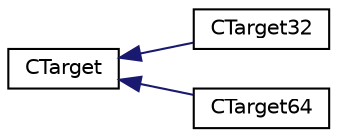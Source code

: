 digraph "Graphical Class Hierarchy"
{
  edge [fontname="Helvetica",fontsize="10",labelfontname="Helvetica",labelfontsize="10"];
  node [fontname="Helvetica",fontsize="10",shape=record];
  rankdir="LR";
  Node0 [label="CTarget",height=0.2,width=0.4,color="black", fillcolor="white", style="filled",URL="$classCTarget.html",tooltip="SnuPL target architecture. "];
  Node0 -> Node1 [dir="back",color="midnightblue",fontsize="10",style="solid",fontname="Helvetica"];
  Node1 [label="CTarget32",height=0.2,width=0.4,color="black", fillcolor="white", style="filled",URL="$classCTarget32.html",tooltip="generic 32-bit target "];
  Node0 -> Node2 [dir="back",color="midnightblue",fontsize="10",style="solid",fontname="Helvetica"];
  Node2 [label="CTarget64",height=0.2,width=0.4,color="black", fillcolor="white", style="filled",URL="$classCTarget64.html",tooltip="generic 64-bit target "];
}
